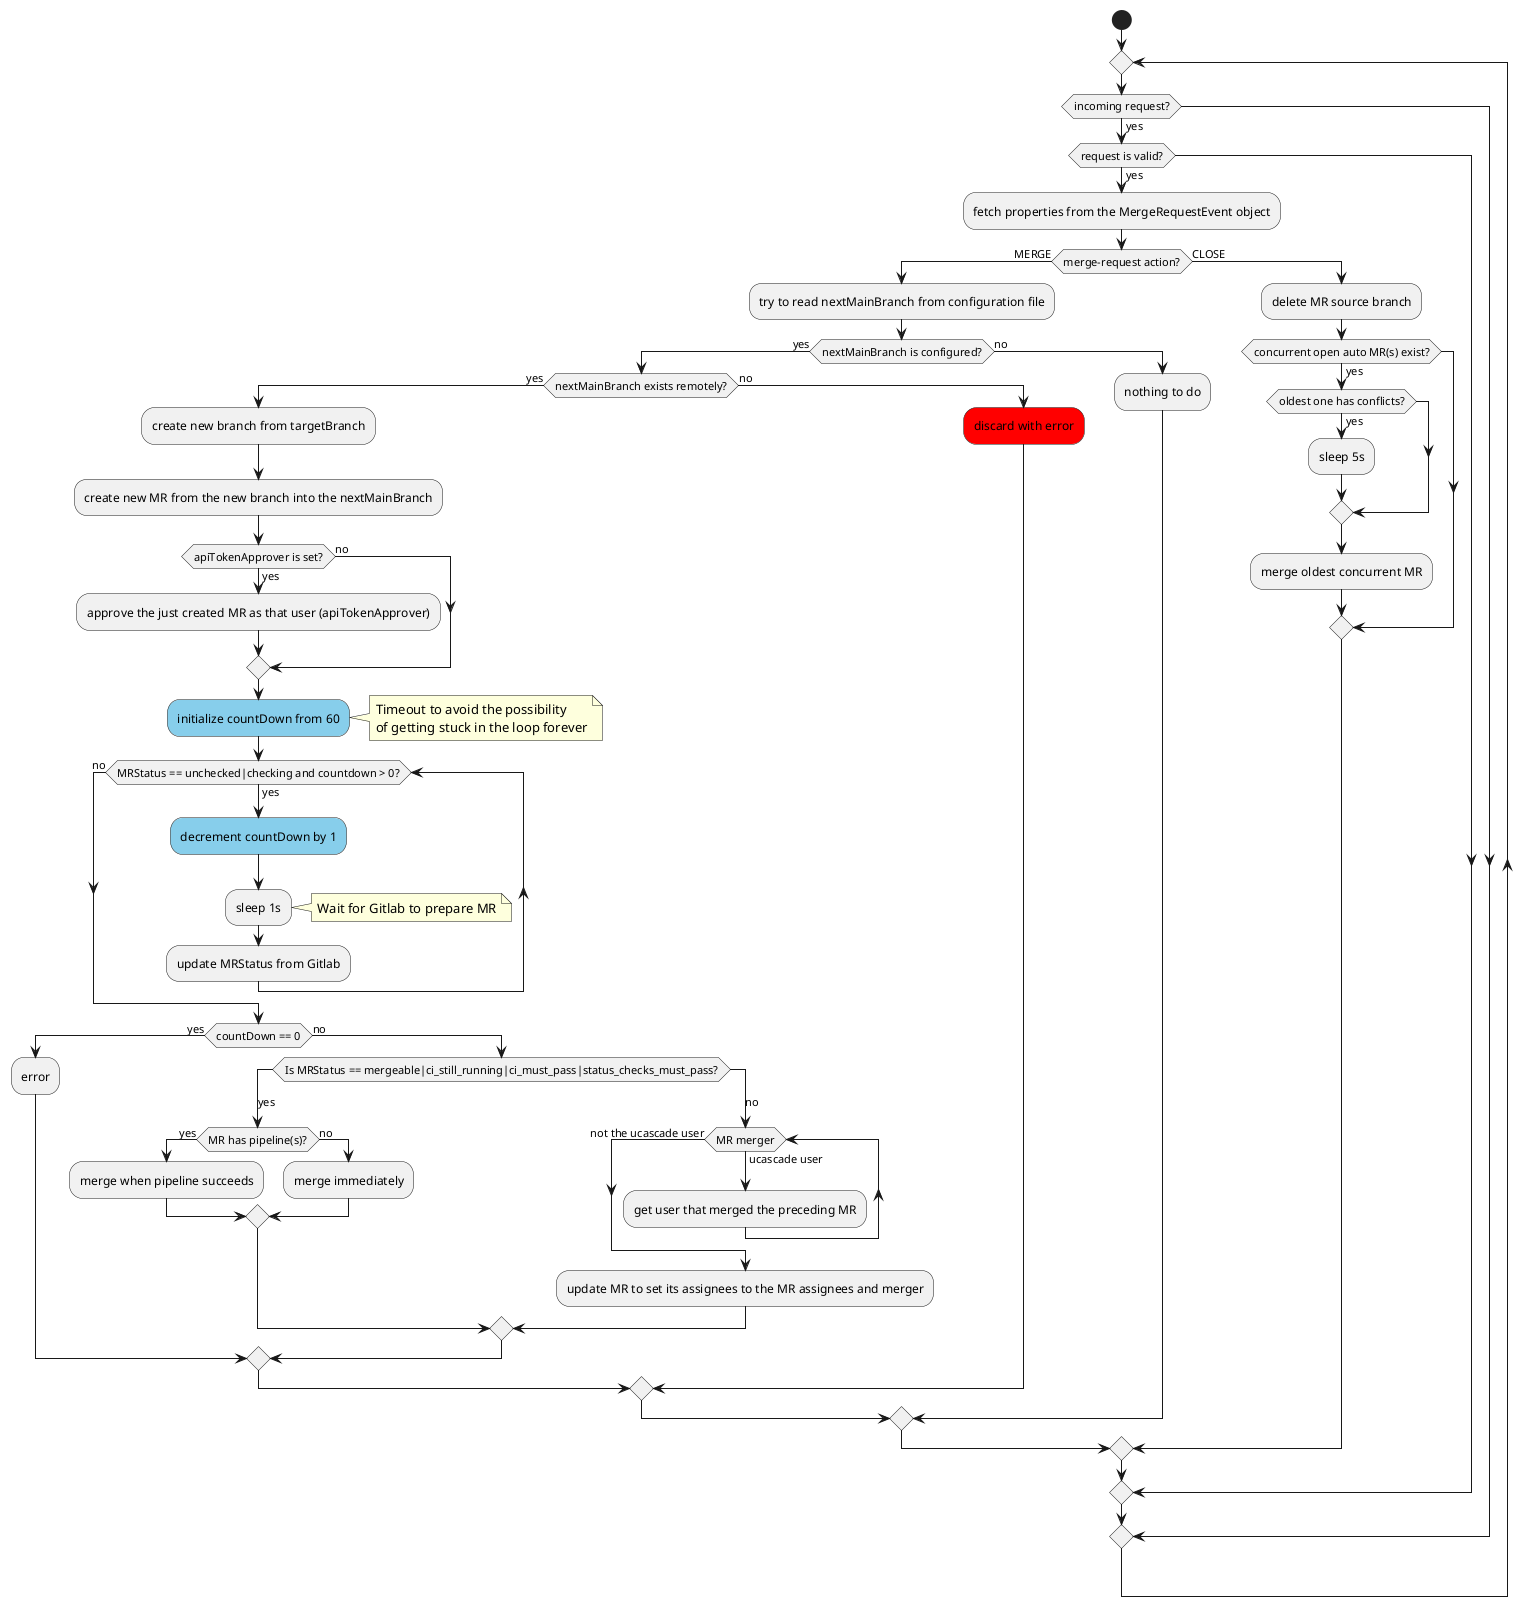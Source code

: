 @startuml technical-workflow
start
repeat
if (incoming request?) then (yes)
    if (request is valid?) then (yes)
        :fetch properties from the MergeRequestEvent object;
        if (merge-request action?) then (MERGE)
            :try to read nextMainBranch from configuration file;
            if (nextMainBranch is configured?) then (yes)
                if (nextMainBranch exists remotely?) then (yes)
                    :create new branch from targetBranch;
                    :create new MR from the new branch into the nextMainBranch;
                    if (apiTokenApprover is set?) then (yes)
                        :approve the just created MR as that user (apiTokenApprover);
                    else (no)
                    endif
                    #SkyBlue:initialize countDown from 60;
                    note right 
                        Timeout to avoid the possibility
                        of getting stuck in the loop forever
                    end note
                    while(MRStatus == unchecked|checking and countdown > 0?) is (yes)
                        #SkyBlue:decrement countDown by 1;
                        :sleep 1s;
                        note right: Wait for Gitlab to prepare MR
                        :update MRStatus from Gitlab;
                    endwhile (no)
                    if (countDown == 0) then (yes) 
                        :error;
                    else (no)
                        switch(Is MRStatus == mergeable|ci_still_running|ci_must_pass|status_checks_must_pass?)
                        case (yes)
                            if (MR has pipeline(s)?) then (yes)
                                :merge when pipeline succeeds;
                            else (no)
                                :merge immediately;
                            endif
                        case (no)
                            while(MR merger) is (ucascade user)
                                :get user that merged the preceding MR;
                            endwhile (not the ucascade user)
                            :update MR to set its assignees to the MR assignees and merger;
                        endswitch
                    endif
                else (no)
                    #red:discard with error;
                endif
                else (no)
                    :nothing to do;
            endif
        else (CLOSE)
            :delete MR source branch;
            if (concurrent open auto MR(s) exist?) then (yes)
                if (oldest one has conflicts?) then (yes)
                    :sleep 5s;
                endif
                :merge oldest concurrent MR;
            endif
        endif
    endif
endif
repeat while
@enduml